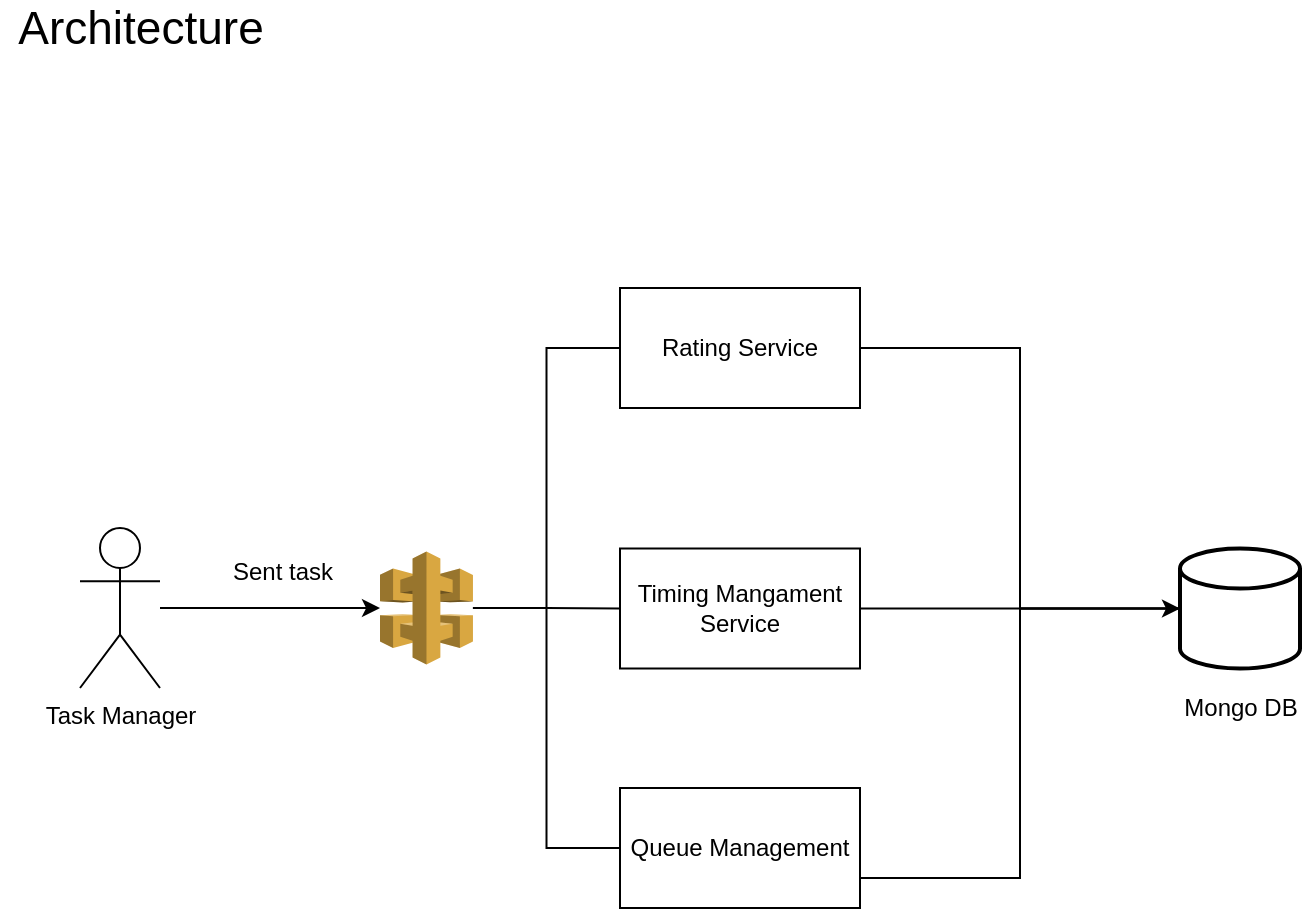 <mxfile version="12.4.3" type="device" pages="1"><diagram id="G1x57v1Ye3--Asce-67F" name="Page-1"><mxGraphModel dx="1186" dy="764" grid="1" gridSize="10" guides="1" tooltips="1" connect="1" arrows="1" fold="1" page="1" pageScale="1" pageWidth="850" pageHeight="1100" math="0" shadow="0"><root><mxCell id="0"/><mxCell id="1" parent="0"/><mxCell id="7A1MoUs9YnKindxXIKfk-6" style="edgeStyle=orthogonalEdgeStyle;rounded=0;orthogonalLoop=1;jettySize=auto;html=1;" parent="1" source="7A1MoUs9YnKindxXIKfk-1" target="7A1MoUs9YnKindxXIKfk-5" edge="1"><mxGeometry relative="1" as="geometry"/></mxCell><mxCell id="7A1MoUs9YnKindxXIKfk-1" value="Task Manager" style="shape=umlActor;verticalLabelPosition=bottom;labelBackgroundColor=#ffffff;verticalAlign=top;html=1;outlineConnect=0;" parent="1" vertex="1"><mxGeometry x="90" y="310" width="40" height="80" as="geometry"/></mxCell><mxCell id="7A1MoUs9YnKindxXIKfk-3" value="&lt;font style=&quot;font-size: 23px&quot;&gt;Architecture&lt;/font&gt;" style="text;html=1;align=center;verticalAlign=middle;resizable=0;points=[];;autosize=1;" parent="1" vertex="1"><mxGeometry x="50" y="50" width="140" height="20" as="geometry"/></mxCell><mxCell id="7A1MoUs9YnKindxXIKfk-11" style="edgeStyle=orthogonalEdgeStyle;rounded=0;orthogonalLoop=1;jettySize=auto;html=1;entryX=0;entryY=0.5;entryDx=0;entryDy=0;endArrow=none;endFill=0;" parent="1" source="7A1MoUs9YnKindxXIKfk-5" target="7A1MoUs9YnKindxXIKfk-10" edge="1"><mxGeometry relative="1" as="geometry"/></mxCell><mxCell id="7A1MoUs9YnKindxXIKfk-13" style="edgeStyle=orthogonalEdgeStyle;rounded=0;orthogonalLoop=1;jettySize=auto;html=1;endArrow=none;endFill=0;" parent="1" source="7A1MoUs9YnKindxXIKfk-5" target="7A1MoUs9YnKindxXIKfk-12" edge="1"><mxGeometry relative="1" as="geometry"/></mxCell><mxCell id="7A1MoUs9YnKindxXIKfk-15" style="edgeStyle=orthogonalEdgeStyle;rounded=0;orthogonalLoop=1;jettySize=auto;html=1;entryX=0;entryY=0.5;entryDx=0;entryDy=0;endArrow=none;endFill=0;" parent="1" source="7A1MoUs9YnKindxXIKfk-5" target="7A1MoUs9YnKindxXIKfk-14" edge="1"><mxGeometry relative="1" as="geometry"/></mxCell><mxCell id="7A1MoUs9YnKindxXIKfk-5" value="" style="outlineConnect=0;dashed=0;verticalLabelPosition=bottom;verticalAlign=top;align=center;html=1;shape=mxgraph.aws3.api_gateway;fillColor=#D9A741;gradientColor=none;" parent="1" vertex="1"><mxGeometry x="240" y="321.75" width="46.48" height="56.5" as="geometry"/></mxCell><mxCell id="7A1MoUs9YnKindxXIKfk-7" value="Sent task" style="text;html=1;align=center;verticalAlign=middle;resizable=0;points=[];;autosize=1;" parent="1" vertex="1"><mxGeometry x="156" y="321.75" width="70" height="20" as="geometry"/></mxCell><mxCell id="bhXRWTKuJVxq9RarnWCb-1" style="edgeStyle=orthogonalEdgeStyle;rounded=0;orthogonalLoop=1;jettySize=auto;html=1;entryX=0;entryY=0.5;entryDx=0;entryDy=0;entryPerimeter=0;" edge="1" parent="1" source="7A1MoUs9YnKindxXIKfk-10" target="7A1MoUs9YnKindxXIKfk-16"><mxGeometry relative="1" as="geometry"/></mxCell><mxCell id="7A1MoUs9YnKindxXIKfk-10" value="Rating Service" style="rounded=0;whiteSpace=wrap;html=1;" parent="1" vertex="1"><mxGeometry x="360" y="190" width="120" height="60" as="geometry"/></mxCell><mxCell id="7A1MoUs9YnKindxXIKfk-12" value="Timing Mangament Service" style="rounded=0;whiteSpace=wrap;html=1;" parent="1" vertex="1"><mxGeometry x="360" y="320.25" width="120" height="60" as="geometry"/></mxCell><mxCell id="7A1MoUs9YnKindxXIKfk-14" value="Queue Management" style="rounded=0;whiteSpace=wrap;html=1;" parent="1" vertex="1"><mxGeometry x="360" y="440" width="120" height="60" as="geometry"/></mxCell><mxCell id="7A1MoUs9YnKindxXIKfk-19" style="edgeStyle=orthogonalEdgeStyle;rounded=0;orthogonalLoop=1;jettySize=auto;html=1;endArrow=none;endFill=0;" parent="1" source="7A1MoUs9YnKindxXIKfk-16" target="7A1MoUs9YnKindxXIKfk-12" edge="1"><mxGeometry relative="1" as="geometry"/></mxCell><mxCell id="7A1MoUs9YnKindxXIKfk-20" style="edgeStyle=orthogonalEdgeStyle;rounded=0;orthogonalLoop=1;jettySize=auto;html=1;entryX=1;entryY=0.75;entryDx=0;entryDy=0;endArrow=none;endFill=0;" parent="1" source="7A1MoUs9YnKindxXIKfk-16" target="7A1MoUs9YnKindxXIKfk-14" edge="1"><mxGeometry relative="1" as="geometry"/></mxCell><mxCell id="7A1MoUs9YnKindxXIKfk-16" value="" style="strokeWidth=2;html=1;shape=mxgraph.flowchart.database;whiteSpace=wrap;" parent="1" vertex="1"><mxGeometry x="640" y="320.25" width="60" height="60" as="geometry"/></mxCell><mxCell id="7A1MoUs9YnKindxXIKfk-21" value="Mongo DB" style="text;html=1;align=center;verticalAlign=middle;resizable=0;points=[];;autosize=1;" parent="1" vertex="1"><mxGeometry x="635" y="390" width="70" height="20" as="geometry"/></mxCell></root></mxGraphModel></diagram></mxfile>
